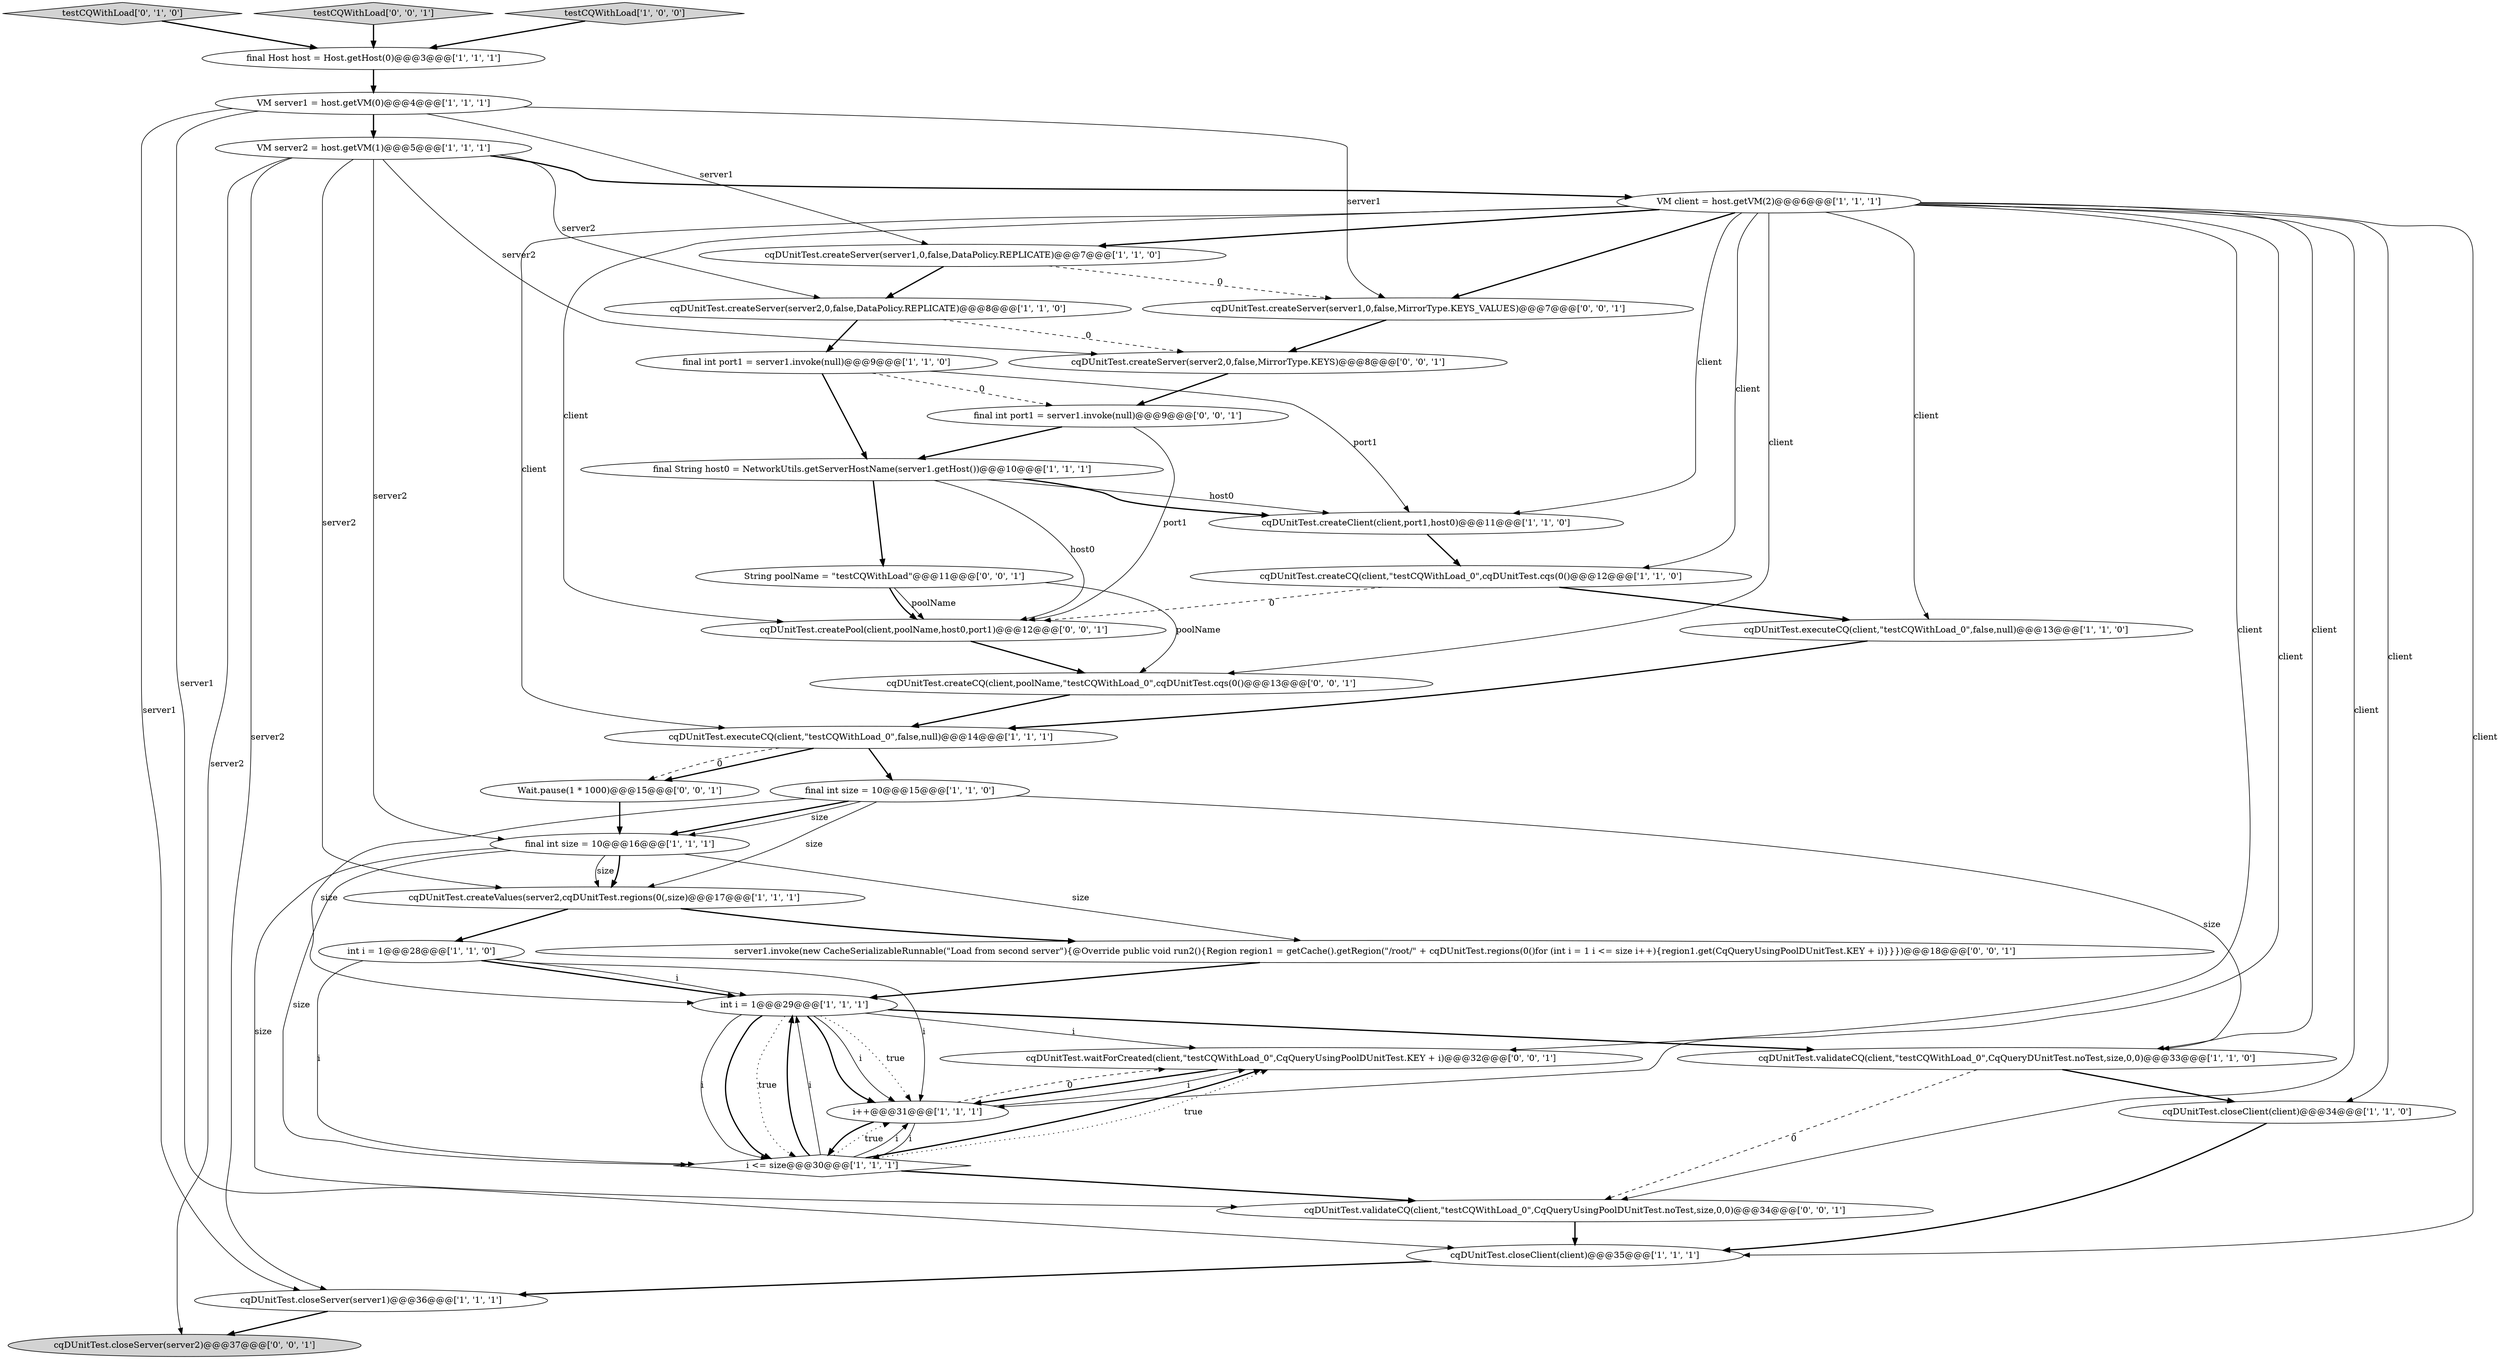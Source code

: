 digraph {
10 [style = filled, label = "final int size = 10@@@16@@@['1', '1', '1']", fillcolor = white, shape = ellipse image = "AAA0AAABBB1BBB"];
30 [style = filled, label = "cqDUnitTest.waitForCreated(client,\"testCQWithLoad_0\",CqQueryUsingPoolDUnitTest.KEY + i)@@@32@@@['0', '0', '1']", fillcolor = white, shape = ellipse image = "AAA0AAABBB3BBB"];
9 [style = filled, label = "cqDUnitTest.closeClient(client)@@@34@@@['1', '1', '0']", fillcolor = white, shape = ellipse image = "AAA0AAABBB1BBB"];
31 [style = filled, label = "final int port1 = server1.invoke(null)@@@9@@@['0', '0', '1']", fillcolor = white, shape = ellipse image = "AAA0AAABBB3BBB"];
36 [style = filled, label = "String poolName = \"testCQWithLoad\"@@@11@@@['0', '0', '1']", fillcolor = white, shape = ellipse image = "AAA0AAABBB3BBB"];
3 [style = filled, label = "cqDUnitTest.createValues(server2,cqDUnitTest.regions(0(,size)@@@17@@@['1', '1', '1']", fillcolor = white, shape = ellipse image = "AAA0AAABBB1BBB"];
35 [style = filled, label = "cqDUnitTest.createServer(server1,0,false,MirrorType.KEYS_VALUES)@@@7@@@['0', '0', '1']", fillcolor = white, shape = ellipse image = "AAA0AAABBB3BBB"];
19 [style = filled, label = "VM server2 = host.getVM(1)@@@5@@@['1', '1', '1']", fillcolor = white, shape = ellipse image = "AAA0AAABBB1BBB"];
29 [style = filled, label = "cqDUnitTest.createServer(server2,0,false,MirrorType.KEYS)@@@8@@@['0', '0', '1']", fillcolor = white, shape = ellipse image = "AAA0AAABBB3BBB"];
25 [style = filled, label = "cqDUnitTest.createPool(client,poolName,host0,port1)@@@12@@@['0', '0', '1']", fillcolor = white, shape = ellipse image = "AAA0AAABBB3BBB"];
15 [style = filled, label = "int i = 1@@@29@@@['1', '1', '1']", fillcolor = white, shape = ellipse image = "AAA0AAABBB1BBB"];
8 [style = filled, label = "cqDUnitTest.closeClient(client)@@@35@@@['1', '1', '1']", fillcolor = white, shape = ellipse image = "AAA0AAABBB1BBB"];
27 [style = filled, label = "cqDUnitTest.validateCQ(client,\"testCQWithLoad_0\",CqQueryUsingPoolDUnitTest.noTest,size,0,0)@@@34@@@['0', '0', '1']", fillcolor = white, shape = ellipse image = "AAA0AAABBB3BBB"];
5 [style = filled, label = "VM server1 = host.getVM(0)@@@4@@@['1', '1', '1']", fillcolor = white, shape = ellipse image = "AAA0AAABBB1BBB"];
2 [style = filled, label = "cqDUnitTest.executeCQ(client,\"testCQWithLoad_0\",false,null)@@@14@@@['1', '1', '1']", fillcolor = white, shape = ellipse image = "AAA0AAABBB1BBB"];
17 [style = filled, label = "cqDUnitTest.closeServer(server1)@@@36@@@['1', '1', '1']", fillcolor = white, shape = ellipse image = "AAA0AAABBB1BBB"];
11 [style = filled, label = "final String host0 = NetworkUtils.getServerHostName(server1.getHost())@@@10@@@['1', '1', '1']", fillcolor = white, shape = ellipse image = "AAA0AAABBB1BBB"];
33 [style = filled, label = "server1.invoke(new CacheSerializableRunnable(\"Load from second server\"){@Override public void run2(){Region region1 = getCache().getRegion(\"/root/\" + cqDUnitTest.regions(0()for (int i = 1 i <= size i++){region1.get(CqQueryUsingPoolDUnitTest.KEY + i)}}})@@@18@@@['0', '0', '1']", fillcolor = white, shape = ellipse image = "AAA0AAABBB3BBB"];
24 [style = filled, label = "testCQWithLoad['0', '1', '0']", fillcolor = lightgray, shape = diamond image = "AAA0AAABBB2BBB"];
1 [style = filled, label = "final Host host = Host.getHost(0)@@@3@@@['1', '1', '1']", fillcolor = white, shape = ellipse image = "AAA0AAABBB1BBB"];
0 [style = filled, label = "i++@@@31@@@['1', '1', '1']", fillcolor = white, shape = ellipse image = "AAA0AAABBB1BBB"];
23 [style = filled, label = "final int size = 10@@@15@@@['1', '1', '0']", fillcolor = white, shape = ellipse image = "AAA0AAABBB1BBB"];
28 [style = filled, label = "testCQWithLoad['0', '0', '1']", fillcolor = lightgray, shape = diamond image = "AAA0AAABBB3BBB"];
16 [style = filled, label = "cqDUnitTest.executeCQ(client,\"testCQWithLoad_0\",false,null)@@@13@@@['1', '1', '0']", fillcolor = white, shape = ellipse image = "AAA0AAABBB1BBB"];
32 [style = filled, label = "Wait.pause(1 * 1000)@@@15@@@['0', '0', '1']", fillcolor = white, shape = ellipse image = "AAA0AAABBB3BBB"];
34 [style = filled, label = "cqDUnitTest.createCQ(client,poolName,\"testCQWithLoad_0\",cqDUnitTest.cqs(0()@@@13@@@['0', '0', '1']", fillcolor = white, shape = ellipse image = "AAA0AAABBB3BBB"];
18 [style = filled, label = "cqDUnitTest.createServer(server2,0,false,DataPolicy.REPLICATE)@@@8@@@['1', '1', '0']", fillcolor = white, shape = ellipse image = "AAA0AAABBB1BBB"];
14 [style = filled, label = "i <= size@@@30@@@['1', '1', '1']", fillcolor = white, shape = diamond image = "AAA0AAABBB1BBB"];
12 [style = filled, label = "cqDUnitTest.createCQ(client,\"testCQWithLoad_0\",cqDUnitTest.cqs(0()@@@12@@@['1', '1', '0']", fillcolor = white, shape = ellipse image = "AAA0AAABBB1BBB"];
4 [style = filled, label = "cqDUnitTest.validateCQ(client,\"testCQWithLoad_0\",CqQueryDUnitTest.noTest,size,0,0)@@@33@@@['1', '1', '0']", fillcolor = white, shape = ellipse image = "AAA0AAABBB1BBB"];
13 [style = filled, label = "cqDUnitTest.createServer(server1,0,false,DataPolicy.REPLICATE)@@@7@@@['1', '1', '0']", fillcolor = white, shape = ellipse image = "AAA0AAABBB1BBB"];
22 [style = filled, label = "VM client = host.getVM(2)@@@6@@@['1', '1', '1']", fillcolor = white, shape = ellipse image = "AAA0AAABBB1BBB"];
20 [style = filled, label = "cqDUnitTest.createClient(client,port1,host0)@@@11@@@['1', '1', '0']", fillcolor = white, shape = ellipse image = "AAA0AAABBB1BBB"];
21 [style = filled, label = "testCQWithLoad['1', '0', '0']", fillcolor = lightgray, shape = diamond image = "AAA0AAABBB1BBB"];
6 [style = filled, label = "int i = 1@@@28@@@['1', '1', '0']", fillcolor = white, shape = ellipse image = "AAA0AAABBB1BBB"];
26 [style = filled, label = "cqDUnitTest.closeServer(server2)@@@37@@@['0', '0', '1']", fillcolor = lightgray, shape = ellipse image = "AAA0AAABBB3BBB"];
7 [style = filled, label = "final int port1 = server1.invoke(null)@@@9@@@['1', '1', '0']", fillcolor = white, shape = ellipse image = "AAA0AAABBB1BBB"];
14->0 [style = dotted, label="true"];
4->27 [style = dashed, label="0"];
22->2 [style = solid, label="client"];
15->14 [style = solid, label="i"];
23->10 [style = bold, label=""];
36->34 [style = solid, label="poolName"];
31->25 [style = solid, label="port1"];
19->22 [style = bold, label=""];
22->35 [style = bold, label=""];
7->11 [style = bold, label=""];
22->0 [style = solid, label="client"];
10->3 [style = bold, label=""];
3->6 [style = bold, label=""];
12->16 [style = bold, label=""];
19->18 [style = solid, label="server2"];
15->0 [style = bold, label=""];
28->1 [style = bold, label=""];
10->27 [style = solid, label="size"];
15->30 [style = solid, label="i"];
6->14 [style = solid, label="i"];
4->9 [style = bold, label=""];
19->10 [style = solid, label="server2"];
0->14 [style = solid, label="i"];
11->36 [style = bold, label=""];
23->10 [style = solid, label="size"];
34->2 [style = bold, label=""];
18->29 [style = dashed, label="0"];
11->25 [style = solid, label="host0"];
22->13 [style = bold, label=""];
5->35 [style = solid, label="server1"];
1->5 [style = bold, label=""];
5->8 [style = solid, label="server1"];
11->20 [style = bold, label=""];
6->15 [style = bold, label=""];
13->35 [style = dashed, label="0"];
25->34 [style = bold, label=""];
23->4 [style = solid, label="size"];
19->26 [style = solid, label="server2"];
19->3 [style = solid, label="server2"];
16->2 [style = bold, label=""];
27->8 [style = bold, label=""];
10->33 [style = solid, label="size"];
14->30 [style = bold, label=""];
32->10 [style = bold, label=""];
2->32 [style = bold, label=""];
7->20 [style = solid, label="port1"];
22->9 [style = solid, label="client"];
5->17 [style = solid, label="server1"];
0->14 [style = bold, label=""];
2->32 [style = dashed, label="0"];
10->3 [style = solid, label="size"];
20->12 [style = bold, label=""];
14->30 [style = dotted, label="true"];
3->33 [style = bold, label=""];
12->25 [style = dashed, label="0"];
5->19 [style = bold, label=""];
22->4 [style = solid, label="client"];
17->26 [style = bold, label=""];
15->0 [style = solid, label="i"];
31->11 [style = bold, label=""];
22->8 [style = solid, label="client"];
7->31 [style = dashed, label="0"];
15->4 [style = bold, label=""];
22->30 [style = solid, label="client"];
11->20 [style = solid, label="host0"];
36->25 [style = solid, label="poolName"];
22->27 [style = solid, label="client"];
24->1 [style = bold, label=""];
15->0 [style = dotted, label="true"];
0->30 [style = solid, label="i"];
33->15 [style = bold, label=""];
15->14 [style = bold, label=""];
22->12 [style = solid, label="client"];
22->16 [style = solid, label="client"];
29->31 [style = bold, label=""];
30->0 [style = bold, label=""];
22->25 [style = solid, label="client"];
5->13 [style = solid, label="server1"];
21->1 [style = bold, label=""];
15->14 [style = dotted, label="true"];
14->15 [style = bold, label=""];
22->34 [style = solid, label="client"];
18->7 [style = bold, label=""];
14->27 [style = bold, label=""];
14->0 [style = solid, label="i"];
23->3 [style = solid, label="size"];
23->15 [style = solid, label="size"];
6->15 [style = solid, label="i"];
19->29 [style = solid, label="server2"];
14->15 [style = solid, label="i"];
8->17 [style = bold, label=""];
13->18 [style = bold, label=""];
10->14 [style = solid, label="size"];
19->17 [style = solid, label="server2"];
0->30 [style = dashed, label="0"];
22->20 [style = solid, label="client"];
35->29 [style = bold, label=""];
6->0 [style = solid, label="i"];
9->8 [style = bold, label=""];
2->23 [style = bold, label=""];
36->25 [style = bold, label=""];
}
